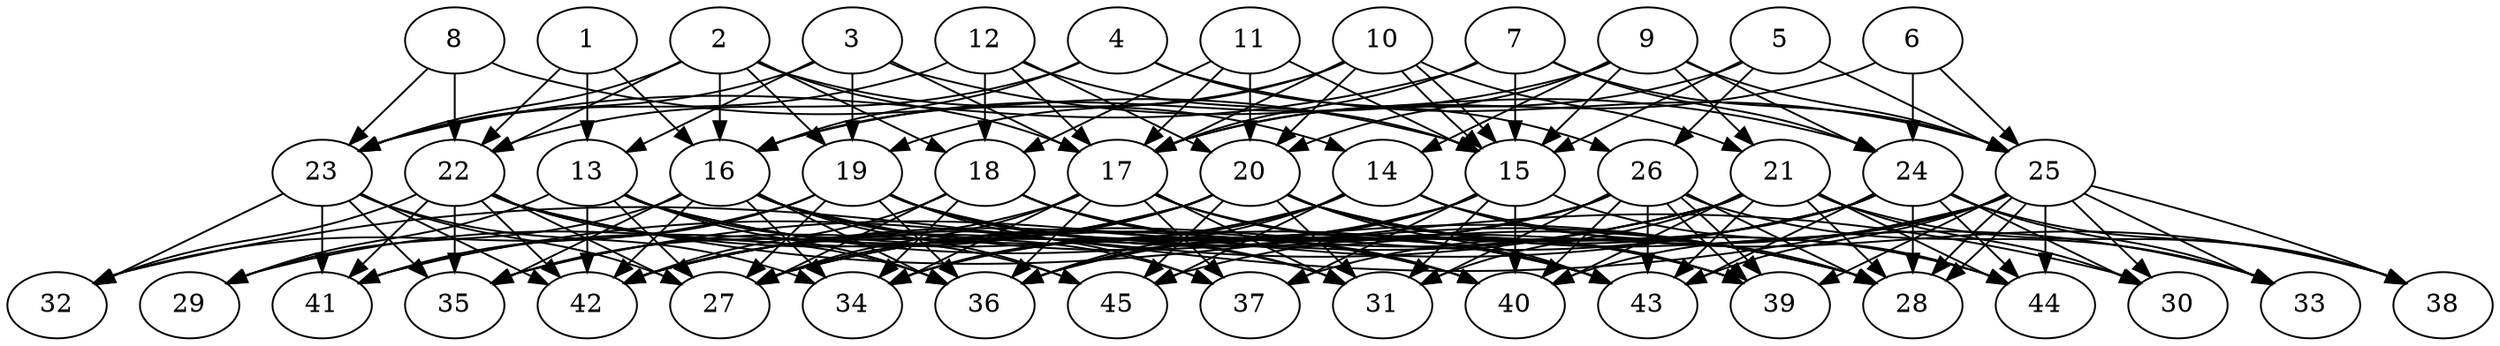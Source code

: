 // DAG (tier=3-complex, mode=compute, n=45, ccr=0.458, fat=0.812, density=0.676, regular=0.349, jump=0.222, mindata=1048576, maxdata=16777216)
// DAG automatically generated by daggen at Sun Aug 24 16:33:34 2025
// /home/ermia/Project/Environments/daggen/bin/daggen --dot --ccr 0.458 --fat 0.812 --regular 0.349 --density 0.676 --jump 0.222 --mindata 1048576 --maxdata 16777216 -n 45 
digraph G {
  1 [size="19656531009975560", alpha="0.05", expect_size="9828265504987780"]
  1 -> 13 [size ="609361311301632"]
  1 -> 16 [size ="609361311301632"]
  1 -> 22 [size ="609361311301632"]
  2 [size="551406731146861477888", alpha="0.00", expect_size="275703365573430738944"]
  2 -> 14 [size ="537945190694912"]
  2 -> 16 [size ="537945190694912"]
  2 -> 17 [size ="537945190694912"]
  2 -> 18 [size ="537945190694912"]
  2 -> 19 [size ="537945190694912"]
  2 -> 22 [size ="537945190694912"]
  2 -> 23 [size ="537945190694912"]
  3 [size="14707911004819526", alpha="0.07", expect_size="7353955502409763"]
  3 -> 13 [size ="29271410081792"]
  3 -> 17 [size ="29271410081792"]
  3 -> 19 [size ="29271410081792"]
  3 -> 23 [size ="29271410081792"]
  3 -> 24 [size ="29271410081792"]
  4 [size="3873656642804459241472", alpha="0.13", expect_size="1936828321402229620736"]
  4 -> 16 [size ="1973198312701952"]
  4 -> 22 [size ="1973198312701952"]
  4 -> 25 [size ="1973198312701952"]
  4 -> 26 [size ="1973198312701952"]
  5 [size="1442051346700685017088", alpha="0.04", expect_size="721025673350342508544"]
  5 -> 15 [size ="1021120832602112"]
  5 -> 17 [size ="1021120832602112"]
  5 -> 25 [size ="1021120832602112"]
  5 -> 26 [size ="1021120832602112"]
  6 [size="22062015966072236", alpha="0.16", expect_size="11031007983036118"]
  6 -> 17 [size ="650647691067392"]
  6 -> 24 [size ="650647691067392"]
  6 -> 25 [size ="650647691067392"]
  7 [size="281828354715816224", alpha="0.02", expect_size="140914177357908112"]
  7 -> 15 [size ="188869718835200"]
  7 -> 17 [size ="188869718835200"]
  7 -> 23 [size ="188869718835200"]
  7 -> 24 [size ="188869718835200"]
  7 -> 25 [size ="188869718835200"]
  8 [size="1658679295043725056", alpha="0.03", expect_size="829339647521862528"]
  8 -> 15 [size ="1053018741014528"]
  8 -> 22 [size ="1053018741014528"]
  8 -> 23 [size ="1053018741014528"]
  9 [size="52674116544696376", alpha="0.07", expect_size="26337058272348188"]
  9 -> 14 [size ="1811214854258688"]
  9 -> 15 [size ="1811214854258688"]
  9 -> 16 [size ="1811214854258688"]
  9 -> 20 [size ="1811214854258688"]
  9 -> 21 [size ="1811214854258688"]
  9 -> 24 [size ="1811214854258688"]
  9 -> 25 [size ="1811214854258688"]
  10 [size="11165538706409882", alpha="0.06", expect_size="5582769353204941"]
  10 -> 15 [size ="181929185902592"]
  10 -> 15 [size ="181929185902592"]
  10 -> 16 [size ="181929185902592"]
  10 -> 17 [size ="181929185902592"]
  10 -> 19 [size ="181929185902592"]
  10 -> 20 [size ="181929185902592"]
  10 -> 21 [size ="181929185902592"]
  11 [size="12555376213816138", alpha="0.19", expect_size="6277688106908069"]
  11 -> 15 [size ="16701055827968"]
  11 -> 17 [size ="16701055827968"]
  11 -> 18 [size ="16701055827968"]
  11 -> 20 [size ="16701055827968"]
  12 [size="398244491437555", alpha="0.14", expect_size="199122245718777"]
  12 -> 15 [size ="20179643793408"]
  12 -> 17 [size ="20179643793408"]
  12 -> 18 [size ="20179643793408"]
  12 -> 20 [size ="20179643793408"]
  12 -> 23 [size ="20179643793408"]
  13 [size="1675717549303091456", alpha="0.06", expect_size="837858774651545728"]
  13 -> 27 [size ="1473614318665728"]
  13 -> 28 [size ="1473614318665728"]
  13 -> 29 [size ="1473614318665728"]
  13 -> 36 [size ="1473614318665728"]
  13 -> 42 [size ="1473614318665728"]
  13 -> 43 [size ="1473614318665728"]
  13 -> 45 [size ="1473614318665728"]
  14 [size="77049322815756416", alpha="0.20", expect_size="38524661407878208"]
  14 -> 28 [size ="1314287582707712"]
  14 -> 34 [size ="1314287582707712"]
  14 -> 35 [size ="1314287582707712"]
  14 -> 36 [size ="1314287582707712"]
  14 -> 38 [size ="1314287582707712"]
  14 -> 45 [size ="1314287582707712"]
  15 [size="407498817219649472", alpha="0.00", expect_size="203749408609824736"]
  15 -> 31 [size ="361873006395392"]
  15 -> 34 [size ="361873006395392"]
  15 -> 36 [size ="361873006395392"]
  15 -> 37 [size ="361873006395392"]
  15 -> 40 [size ="361873006395392"]
  15 -> 42 [size ="361873006395392"]
  15 -> 44 [size ="361873006395392"]
  16 [size="24638973689234400", alpha="0.13", expect_size="12319486844617200"]
  16 -> 28 [size ="1343427392307200"]
  16 -> 29 [size ="1343427392307200"]
  16 -> 31 [size ="1343427392307200"]
  16 -> 34 [size ="1343427392307200"]
  16 -> 35 [size ="1343427392307200"]
  16 -> 36 [size ="1343427392307200"]
  16 -> 37 [size ="1343427392307200"]
  16 -> 42 [size ="1343427392307200"]
  16 -> 45 [size ="1343427392307200"]
  17 [size="31530679813542888", alpha="0.16", expect_size="15765339906771444"]
  17 -> 27 [size ="779873484275712"]
  17 -> 31 [size ="779873484275712"]
  17 -> 34 [size ="779873484275712"]
  17 -> 35 [size ="779873484275712"]
  17 -> 36 [size ="779873484275712"]
  17 -> 37 [size ="779873484275712"]
  17 -> 39 [size ="779873484275712"]
  17 -> 43 [size ="779873484275712"]
  18 [size="19657679421551560", alpha="0.11", expect_size="9828839710775780"]
  18 -> 27 [size ="709703113900032"]
  18 -> 34 [size ="709703113900032"]
  18 -> 39 [size ="709703113900032"]
  18 -> 40 [size ="709703113900032"]
  18 -> 42 [size ="709703113900032"]
  18 -> 43 [size ="709703113900032"]
  19 [size="1659274663625491968", alpha="0.11", expect_size="829637331812745984"]
  19 -> 27 [size ="721012945584128"]
  19 -> 28 [size ="721012945584128"]
  19 -> 31 [size ="721012945584128"]
  19 -> 32 [size ="721012945584128"]
  19 -> 36 [size ="721012945584128"]
  19 -> 37 [size ="721012945584128"]
  19 -> 40 [size ="721012945584128"]
  19 -> 41 [size ="721012945584128"]
  19 -> 43 [size ="721012945584128"]
  20 [size="33335047010355288", alpha="0.15", expect_size="16667523505177644"]
  20 -> 27 [size ="2058236375072768"]
  20 -> 29 [size ="2058236375072768"]
  20 -> 31 [size ="2058236375072768"]
  20 -> 33 [size ="2058236375072768"]
  20 -> 39 [size ="2058236375072768"]
  20 -> 41 [size ="2058236375072768"]
  20 -> 42 [size ="2058236375072768"]
  20 -> 43 [size ="2058236375072768"]
  20 -> 44 [size ="2058236375072768"]
  20 -> 45 [size ="2058236375072768"]
  21 [size="482409751921343594496", alpha="0.04", expect_size="241204875960671797248"]
  21 -> 27 [size ="492078102478848"]
  21 -> 28 [size ="492078102478848"]
  21 -> 30 [size ="492078102478848"]
  21 -> 31 [size ="492078102478848"]
  21 -> 38 [size ="492078102478848"]
  21 -> 40 [size ="492078102478848"]
  21 -> 41 [size ="492078102478848"]
  21 -> 42 [size ="492078102478848"]
  21 -> 43 [size ="492078102478848"]
  21 -> 44 [size ="492078102478848"]
  22 [size="19465489187889380", alpha="0.08", expect_size="9732744593944690"]
  22 -> 27 [size ="29396903657472"]
  22 -> 30 [size ="29396903657472"]
  22 -> 32 [size ="29396903657472"]
  22 -> 35 [size ="29396903657472"]
  22 -> 36 [size ="29396903657472"]
  22 -> 40 [size ="29396903657472"]
  22 -> 41 [size ="29396903657472"]
  22 -> 42 [size ="29396903657472"]
  23 [size="547263659960296192", alpha="0.04", expect_size="273631829980148096"]
  23 -> 27 [size ="509708809011200"]
  23 -> 32 [size ="509708809011200"]
  23 -> 34 [size ="509708809011200"]
  23 -> 35 [size ="509708809011200"]
  23 -> 41 [size ="509708809011200"]
  23 -> 42 [size ="509708809011200"]
  24 [size="568098048831733628928", alpha="0.00", expect_size="284049024415866814464"]
  24 -> 27 [size ="548747033444352"]
  24 -> 28 [size ="548747033444352"]
  24 -> 30 [size ="548747033444352"]
  24 -> 33 [size ="548747033444352"]
  24 -> 35 [size ="548747033444352"]
  24 -> 36 [size ="548747033444352"]
  24 -> 37 [size ="548747033444352"]
  24 -> 38 [size ="548747033444352"]
  24 -> 43 [size ="548747033444352"]
  24 -> 44 [size ="548747033444352"]
  25 [size="323866461939005568", alpha="0.15", expect_size="161933230969502784"]
  25 -> 28 [size ="134284845252608"]
  25 -> 28 [size ="134284845252608"]
  25 -> 30 [size ="134284845252608"]
  25 -> 32 [size ="134284845252608"]
  25 -> 33 [size ="134284845252608"]
  25 -> 38 [size ="134284845252608"]
  25 -> 39 [size ="134284845252608"]
  25 -> 40 [size ="134284845252608"]
  25 -> 43 [size ="134284845252608"]
  25 -> 44 [size ="134284845252608"]
  25 -> 45 [size ="134284845252608"]
  26 [size="7624243708568381", alpha="0.15", expect_size="3812121854284190"]
  26 -> 28 [size ="129561211699200"]
  26 -> 31 [size ="129561211699200"]
  26 -> 33 [size ="129561211699200"]
  26 -> 34 [size ="129561211699200"]
  26 -> 36 [size ="129561211699200"]
  26 -> 39 [size ="129561211699200"]
  26 -> 39 [size ="129561211699200"]
  26 -> 40 [size ="129561211699200"]
  26 -> 42 [size ="129561211699200"]
  26 -> 43 [size ="129561211699200"]
  27 [size="2520743734035355648", alpha="0.12", expect_size="1260371867017677824"]
  28 [size="3781186034379744768", alpha="0.08", expect_size="1890593017189872384"]
  29 [size="36357839681716008", alpha="0.15", expect_size="18178919840858004"]
  30 [size="899826111375000731648", alpha="0.20", expect_size="449913055687500365824"]
  31 [size="16311483553119404", alpha="0.09", expect_size="8155741776559702"]
  32 [size="1725295951547070", alpha="0.09", expect_size="862647975773535"]
  33 [size="43203917521338776", alpha="0.01", expect_size="21601958760669388"]
  34 [size="4921967773648800", alpha="0.17", expect_size="2460983886824400"]
  35 [size="105333803347892764672", alpha="0.04", expect_size="52666901673946382336"]
  36 [size="2471227918592176128", alpha="0.07", expect_size="1235613959296088064"]
  37 [size="99352690667036868608", alpha="0.15", expect_size="49676345333518434304"]
  38 [size="38504902673546664", alpha="0.17", expect_size="19252451336773332"]
  39 [size="5376715384165817344", alpha="0.03", expect_size="2688357692082908672"]
  40 [size="4469346880992936198144", alpha="0.17", expect_size="2234673440496468099072"]
  41 [size="15123463941390336000", alpha="0.06", expect_size="7561731970695168000"]
  42 [size="36418995928455708672", alpha="0.08", expect_size="18209497964227854336"]
  43 [size="60529185429359688", alpha="0.08", expect_size="30264592714679844"]
  44 [size="539512182669312000000", alpha="0.14", expect_size="269756091334656000000"]
  45 [size="406474336048545280", alpha="0.01", expect_size="203237168024272640"]
}
